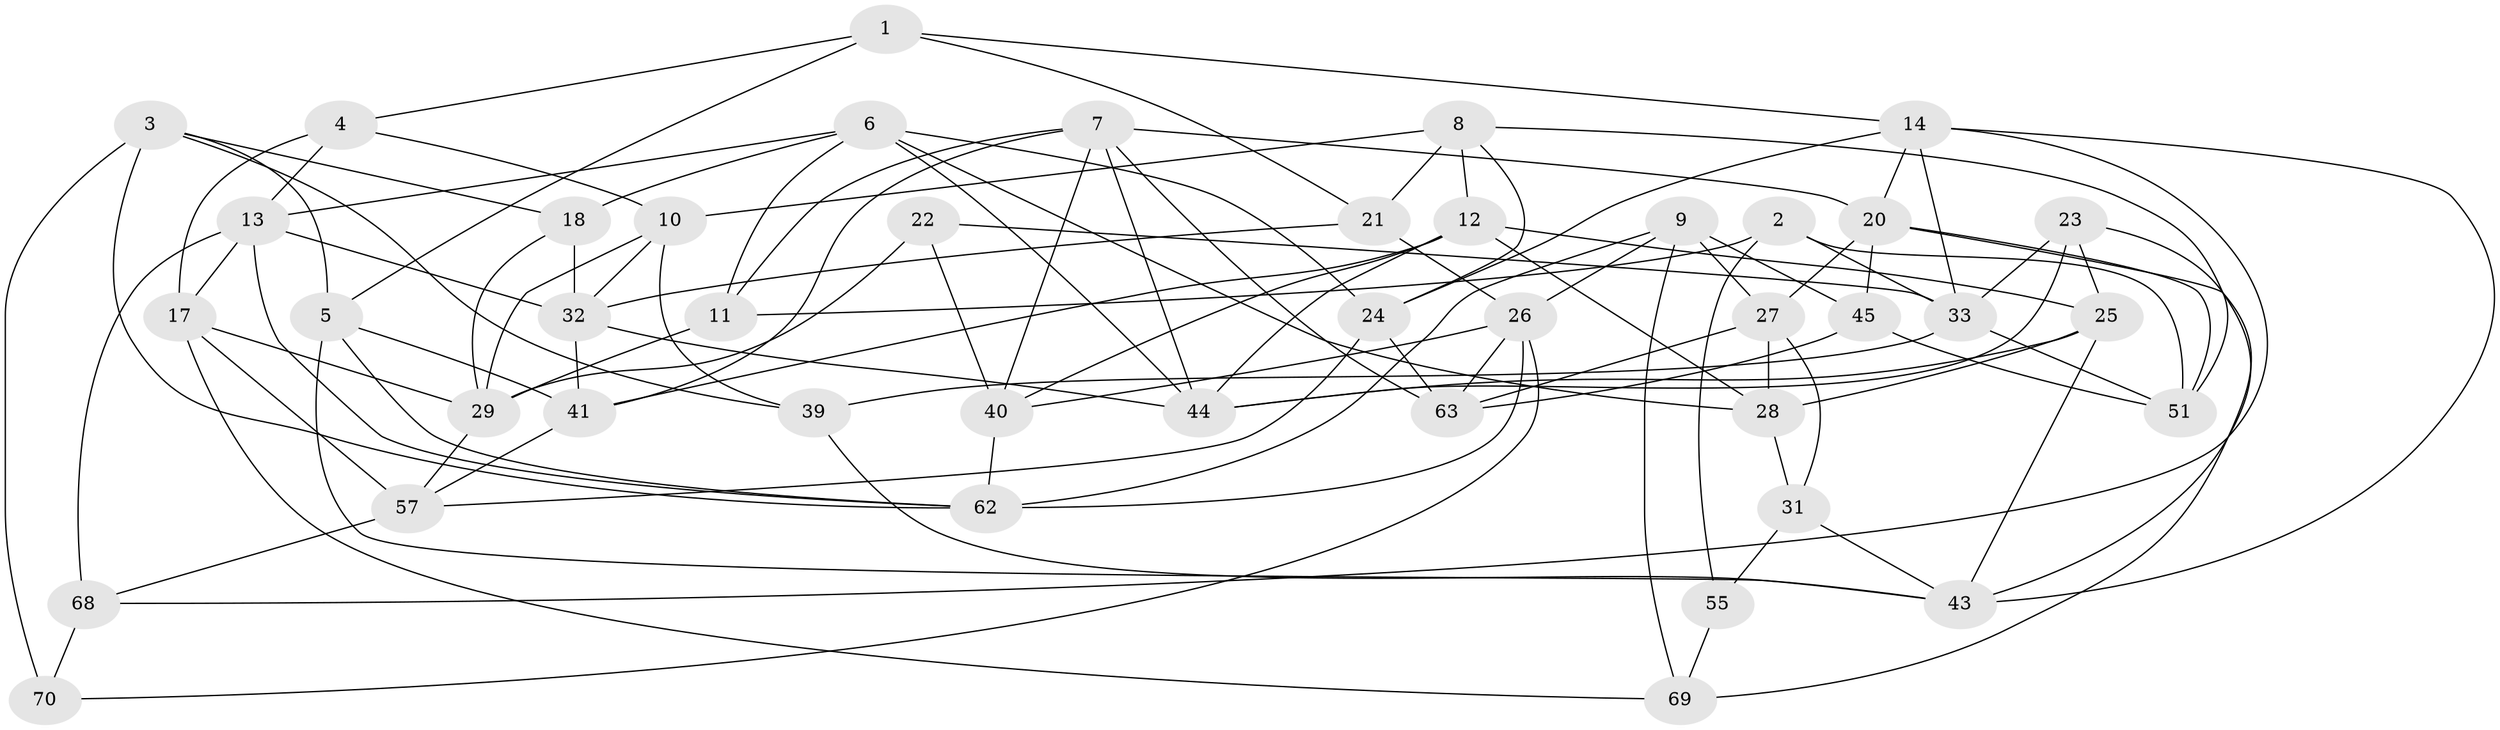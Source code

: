 // original degree distribution, {4: 1.0}
// Generated by graph-tools (version 1.1) at 2025/42/03/06/25 10:42:16]
// undirected, 43 vertices, 105 edges
graph export_dot {
graph [start="1"]
  node [color=gray90,style=filled];
  1;
  2 [super="+19"];
  3 [super="+67"];
  4;
  5 [super="+30"];
  6 [super="+38"];
  7 [super="+15"];
  8 [super="+16"];
  9 [super="+72"];
  10 [super="+37"];
  11;
  12 [super="+47"];
  13 [super="+61"];
  14 [super="+71"];
  17 [super="+42"];
  18;
  20 [super="+53"];
  21;
  22;
  23;
  24 [super="+36"];
  25 [super="+49"];
  26 [super="+35"];
  27 [super="+48"];
  28 [super="+50"];
  29 [super="+54"];
  31;
  32 [super="+34"];
  33 [super="+46"];
  39;
  40 [super="+52"];
  41 [super="+56"];
  43 [super="+64"];
  44 [super="+58"];
  45;
  51 [super="+60"];
  55;
  57 [super="+59"];
  62 [super="+66"];
  63 [super="+65"];
  68;
  69;
  70;
  1 -- 4;
  1 -- 21;
  1 -- 5;
  1 -- 14;
  2 -- 55 [weight=2];
  2 -- 51 [weight=2];
  2 -- 11;
  2 -- 33;
  3 -- 70 [weight=2];
  3 -- 39;
  3 -- 5;
  3 -- 18;
  3 -- 62;
  4 -- 17;
  4 -- 10;
  4 -- 13;
  5 -- 62;
  5 -- 41 [weight=2];
  5 -- 43;
  6 -- 18;
  6 -- 13;
  6 -- 11;
  6 -- 44;
  6 -- 24;
  6 -- 28;
  7 -- 40;
  7 -- 63;
  7 -- 41;
  7 -- 11;
  7 -- 44;
  7 -- 20;
  8 -- 10 [weight=2];
  8 -- 21;
  8 -- 12;
  8 -- 51;
  8 -- 24;
  9 -- 69;
  9 -- 26;
  9 -- 27 [weight=2];
  9 -- 45;
  9 -- 62;
  10 -- 39;
  10 -- 32;
  10 -- 29;
  11 -- 29;
  12 -- 28;
  12 -- 25;
  12 -- 41;
  12 -- 44;
  12 -- 40;
  13 -- 32;
  13 -- 68;
  13 -- 17;
  13 -- 62;
  14 -- 24;
  14 -- 68;
  14 -- 33;
  14 -- 20;
  14 -- 43;
  17 -- 69;
  17 -- 57 [weight=2];
  17 -- 29;
  18 -- 29;
  18 -- 32;
  20 -- 45;
  20 -- 27;
  20 -- 51;
  20 -- 69;
  21 -- 26;
  21 -- 32;
  22 -- 33;
  22 -- 29;
  22 -- 40 [weight=2];
  23 -- 25;
  23 -- 43;
  23 -- 44;
  23 -- 33;
  24 -- 63 [weight=2];
  24 -- 57;
  25 -- 28 [weight=2];
  25 -- 44;
  25 -- 43;
  26 -- 40;
  26 -- 70;
  26 -- 62;
  26 -- 63;
  27 -- 31;
  27 -- 28;
  27 -- 63;
  28 -- 31;
  29 -- 57;
  31 -- 43;
  31 -- 55;
  32 -- 44;
  32 -- 41;
  33 -- 51;
  33 -- 39;
  39 -- 43;
  40 -- 62;
  41 -- 57;
  45 -- 63;
  45 -- 51;
  55 -- 69;
  57 -- 68;
  68 -- 70;
}
